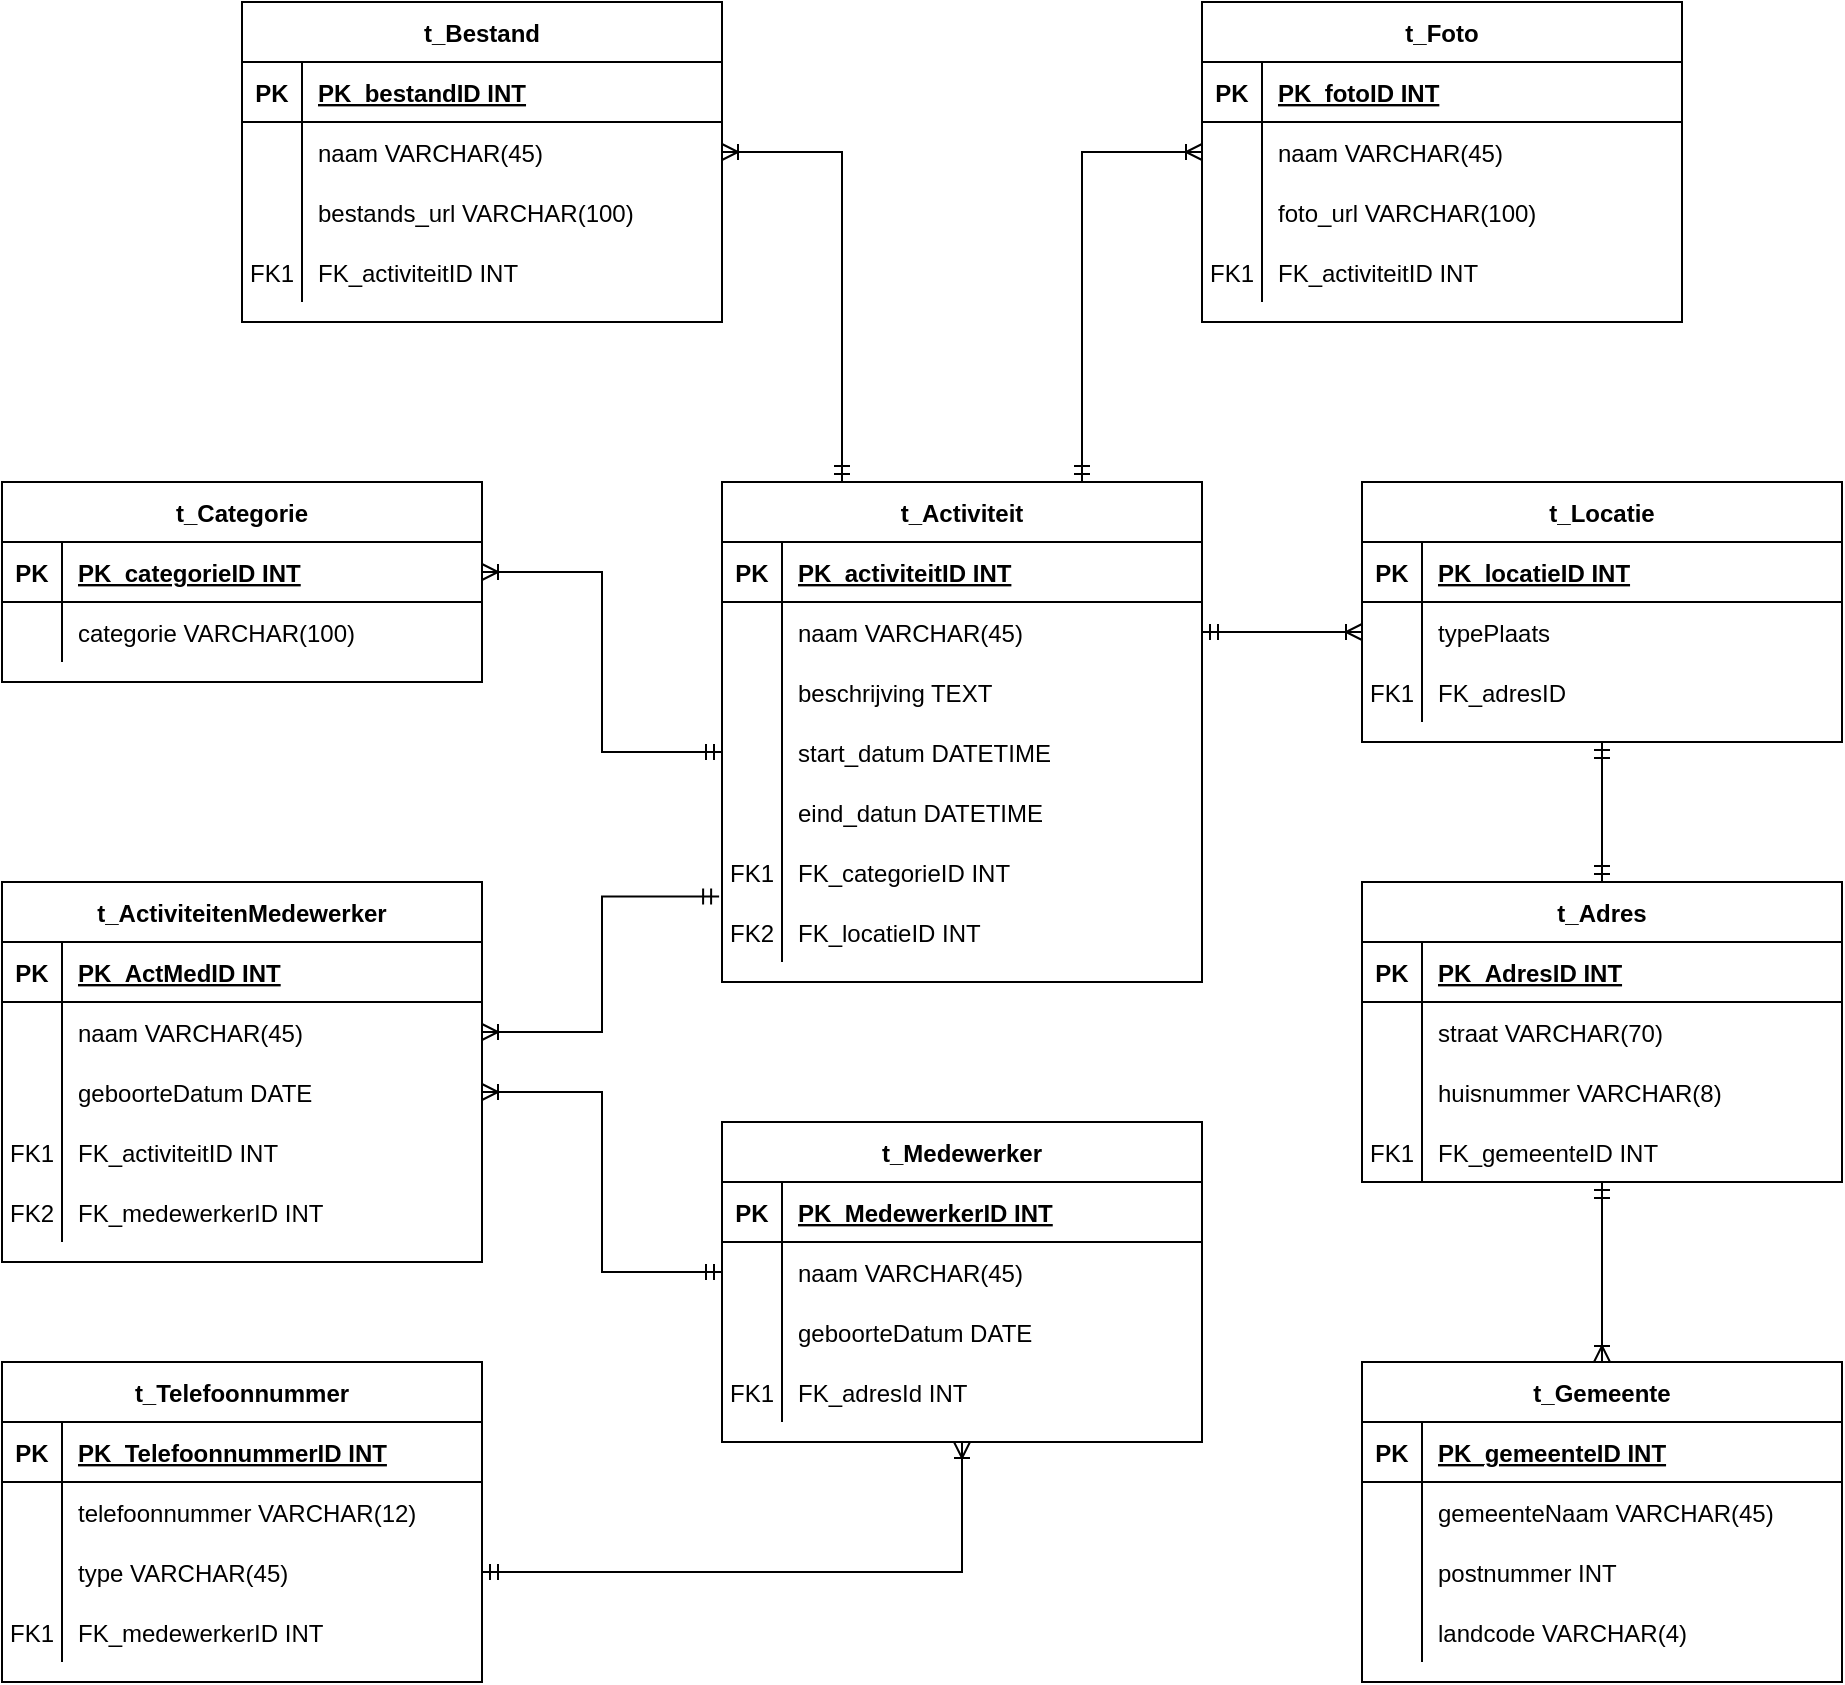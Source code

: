 <mxfile version="13.6.2" type="device"><diagram id="R2lEEEUBdFMjLlhIrx00" name="Page-1"><mxGraphModel dx="1278" dy="941" grid="1" gridSize="10" guides="1" tooltips="1" connect="1" arrows="1" fold="1" page="1" pageScale="1" pageWidth="850" pageHeight="1100" math="0" shadow="0" extFonts="Permanent Marker^https://fonts.googleapis.com/css?family=Permanent+Marker"><root><mxCell id="0"/><mxCell id="1" parent="0"/><mxCell id="B5jigNuab53uc7t7nREE-24" style="edgeStyle=orthogonalEdgeStyle;rounded=0;orthogonalLoop=1;jettySize=auto;html=1;exitX=1;exitY=0.5;exitDx=0;exitDy=0;entryX=0;entryY=0.5;entryDx=0;entryDy=0;startArrow=ERoneToMany;startFill=0;endArrow=ERmandOne;endFill=0;" edge="1" parent="1" source="Ih8TEvlDjw1XyxIYHdS1-42" target="AfpNpKYcVG5lYsBpX1lR-72"><mxGeometry relative="1" as="geometry"/></mxCell><mxCell id="B5jigNuab53uc7t7nREE-25" style="edgeStyle=orthogonalEdgeStyle;rounded=0;orthogonalLoop=1;jettySize=auto;html=1;exitX=1;exitY=0.5;exitDx=0;exitDy=0;entryX=-0.006;entryY=-0.092;entryDx=0;entryDy=0;entryPerimeter=0;startArrow=ERoneToMany;startFill=0;endArrow=ERmandOne;endFill=0;" edge="1" parent="1" source="AfpNpKYcVG5lYsBpX1lR-83" target="B5jigNuab53uc7t7nREE-19"><mxGeometry relative="1" as="geometry"/></mxCell><mxCell id="B5jigNuab53uc7t7nREE-26" style="edgeStyle=orthogonalEdgeStyle;rounded=0;orthogonalLoop=1;jettySize=auto;html=1;exitX=0;exitY=0.5;exitDx=0;exitDy=0;startArrow=ERmandOne;startFill=0;endArrow=ERoneToMany;endFill=0;entryX=1;entryY=0.5;entryDx=0;entryDy=0;" edge="1" parent="1" source="Ih8TEvlDjw1XyxIYHdS1-25" target="AfpNpKYcVG5lYsBpX1lR-86"><mxGeometry relative="1" as="geometry"><mxPoint x="280" y="597" as="targetPoint"/></mxGeometry></mxCell><mxCell id="B5jigNuab53uc7t7nREE-27" style="edgeStyle=orthogonalEdgeStyle;rounded=0;orthogonalLoop=1;jettySize=auto;html=1;startArrow=ERoneToMany;startFill=0;endArrow=ERmandOne;endFill=0;exitX=0.5;exitY=1;exitDx=0;exitDy=0;" edge="1" parent="1" source="Ih8TEvlDjw1XyxIYHdS1-21" target="Ih8TEvlDjw1XyxIYHdS1-38"><mxGeometry relative="1" as="geometry"><mxPoint x="400" y="726" as="sourcePoint"/></mxGeometry></mxCell><mxCell id="B5jigNuab53uc7t7nREE-32" style="edgeStyle=orthogonalEdgeStyle;rounded=0;orthogonalLoop=1;jettySize=auto;html=1;exitX=1;exitY=0.5;exitDx=0;exitDy=0;entryX=0.25;entryY=0;entryDx=0;entryDy=0;startArrow=ERoneToMany;startFill=0;endArrow=ERmandOne;endFill=0;" edge="1" parent="1" source="AfpNpKYcVG5lYsBpX1lR-58" target="C-vyLk0tnHw3VtMMgP7b-23"><mxGeometry relative="1" as="geometry"><mxPoint x="400" y="130" as="sourcePoint"/><mxPoint x="520" y="220" as="targetPoint"/></mxGeometry></mxCell><mxCell id="B5jigNuab53uc7t7nREE-33" style="edgeStyle=orthogonalEdgeStyle;rounded=0;orthogonalLoop=1;jettySize=auto;html=1;exitX=0;exitY=0.5;exitDx=0;exitDy=0;entryX=0.75;entryY=0;entryDx=0;entryDy=0;startArrow=ERoneToMany;startFill=0;endArrow=ERmandOne;endFill=0;" edge="1" parent="1" source="B5jigNuab53uc7t7nREE-5" target="C-vyLk0tnHw3VtMMgP7b-23"><mxGeometry relative="1" as="geometry"><mxPoint x="510" y="100" as="sourcePoint"/><mxPoint x="570" y="265" as="targetPoint"/></mxGeometry></mxCell><mxCell id="C-vyLk0tnHw3VtMMgP7b-23" value="t_Activiteit" style="shape=table;startSize=30;container=1;collapsible=1;childLayout=tableLayout;fixedRows=1;rowLines=0;fontStyle=1;align=center;resizeLast=1;" parent="1" vertex="1"><mxGeometry x="400" y="280" width="240" height="250" as="geometry"/></mxCell><mxCell id="C-vyLk0tnHw3VtMMgP7b-24" value="" style="shape=partialRectangle;collapsible=0;dropTarget=0;pointerEvents=0;fillColor=none;points=[[0,0.5],[1,0.5]];portConstraint=eastwest;top=0;left=0;right=0;bottom=1;" parent="C-vyLk0tnHw3VtMMgP7b-23" vertex="1"><mxGeometry y="30" width="240" height="30" as="geometry"/></mxCell><mxCell id="C-vyLk0tnHw3VtMMgP7b-25" value="PK" style="shape=partialRectangle;overflow=hidden;connectable=0;fillColor=none;top=0;left=0;bottom=0;right=0;fontStyle=1;" parent="C-vyLk0tnHw3VtMMgP7b-24" vertex="1"><mxGeometry width="30" height="30" as="geometry"/></mxCell><mxCell id="C-vyLk0tnHw3VtMMgP7b-26" value="PK_activiteitID INT" style="shape=partialRectangle;overflow=hidden;connectable=0;fillColor=none;top=0;left=0;bottom=0;right=0;align=left;spacingLeft=6;fontStyle=5;" parent="C-vyLk0tnHw3VtMMgP7b-24" vertex="1"><mxGeometry x="30" width="210" height="30" as="geometry"/></mxCell><mxCell id="C-vyLk0tnHw3VtMMgP7b-27" value="" style="shape=partialRectangle;collapsible=0;dropTarget=0;pointerEvents=0;fillColor=none;points=[[0,0.5],[1,0.5]];portConstraint=eastwest;top=0;left=0;right=0;bottom=0;" parent="C-vyLk0tnHw3VtMMgP7b-23" vertex="1"><mxGeometry y="60" width="240" height="30" as="geometry"/></mxCell><mxCell id="C-vyLk0tnHw3VtMMgP7b-28" value="" style="shape=partialRectangle;overflow=hidden;connectable=0;fillColor=none;top=0;left=0;bottom=0;right=0;" parent="C-vyLk0tnHw3VtMMgP7b-27" vertex="1"><mxGeometry width="30" height="30" as="geometry"/></mxCell><mxCell id="C-vyLk0tnHw3VtMMgP7b-29" value="naam VARCHAR(45)" style="shape=partialRectangle;overflow=hidden;connectable=0;fillColor=none;top=0;left=0;bottom=0;right=0;align=left;spacingLeft=6;" parent="C-vyLk0tnHw3VtMMgP7b-27" vertex="1"><mxGeometry x="30" width="210" height="30" as="geometry"/></mxCell><mxCell id="Ih8TEvlDjw1XyxIYHdS1-101" value="" style="shape=partialRectangle;collapsible=0;dropTarget=0;pointerEvents=0;fillColor=none;top=0;left=0;bottom=0;right=0;points=[[0,0.5],[1,0.5]];portConstraint=eastwest;" parent="C-vyLk0tnHw3VtMMgP7b-23" vertex="1"><mxGeometry y="90" width="240" height="30" as="geometry"/></mxCell><mxCell id="Ih8TEvlDjw1XyxIYHdS1-102" value="" style="shape=partialRectangle;connectable=0;fillColor=none;top=0;left=0;bottom=0;right=0;editable=1;overflow=hidden;" parent="Ih8TEvlDjw1XyxIYHdS1-101" vertex="1"><mxGeometry width="30" height="30" as="geometry"/></mxCell><mxCell id="Ih8TEvlDjw1XyxIYHdS1-103" value="beschrijving TEXT" style="shape=partialRectangle;connectable=0;fillColor=none;top=0;left=0;bottom=0;right=0;align=left;spacingLeft=6;overflow=hidden;" parent="Ih8TEvlDjw1XyxIYHdS1-101" vertex="1"><mxGeometry x="30" width="210" height="30" as="geometry"/></mxCell><mxCell id="AfpNpKYcVG5lYsBpX1lR-72" value="" style="shape=partialRectangle;collapsible=0;dropTarget=0;pointerEvents=0;fillColor=none;top=0;left=0;bottom=0;right=0;points=[[0,0.5],[1,0.5]];portConstraint=eastwest;" parent="C-vyLk0tnHw3VtMMgP7b-23" vertex="1"><mxGeometry y="120" width="240" height="30" as="geometry"/></mxCell><mxCell id="AfpNpKYcVG5lYsBpX1lR-73" value="" style="shape=partialRectangle;connectable=0;fillColor=none;top=0;left=0;bottom=0;right=0;editable=1;overflow=hidden;" parent="AfpNpKYcVG5lYsBpX1lR-72" vertex="1"><mxGeometry width="30" height="30" as="geometry"/></mxCell><mxCell id="AfpNpKYcVG5lYsBpX1lR-74" value="start_datum DATETIME" style="shape=partialRectangle;connectable=0;fillColor=none;top=0;left=0;bottom=0;right=0;align=left;spacingLeft=6;overflow=hidden;" parent="AfpNpKYcVG5lYsBpX1lR-72" vertex="1"><mxGeometry x="30" width="210" height="30" as="geometry"/></mxCell><mxCell id="AfpNpKYcVG5lYsBpX1lR-76" value="" style="shape=partialRectangle;collapsible=0;dropTarget=0;pointerEvents=0;fillColor=none;top=0;left=0;bottom=0;right=0;points=[[0,0.5],[1,0.5]];portConstraint=eastwest;" parent="C-vyLk0tnHw3VtMMgP7b-23" vertex="1"><mxGeometry y="150" width="240" height="30" as="geometry"/></mxCell><mxCell id="AfpNpKYcVG5lYsBpX1lR-77" value="" style="shape=partialRectangle;connectable=0;fillColor=none;top=0;left=0;bottom=0;right=0;editable=1;overflow=hidden;" parent="AfpNpKYcVG5lYsBpX1lR-76" vertex="1"><mxGeometry width="30" height="30" as="geometry"/></mxCell><mxCell id="AfpNpKYcVG5lYsBpX1lR-78" value="eind_datun DATETIME" style="shape=partialRectangle;connectable=0;fillColor=none;top=0;left=0;bottom=0;right=0;align=left;spacingLeft=6;overflow=hidden;" parent="AfpNpKYcVG5lYsBpX1lR-76" vertex="1"><mxGeometry x="30" width="210" height="30" as="geometry"/></mxCell><mxCell id="Ih8TEvlDjw1XyxIYHdS1-105" value="" style="shape=partialRectangle;collapsible=0;dropTarget=0;pointerEvents=0;fillColor=none;top=0;left=0;bottom=0;right=0;points=[[0,0.5],[1,0.5]];portConstraint=eastwest;" parent="C-vyLk0tnHw3VtMMgP7b-23" vertex="1"><mxGeometry y="180" width="240" height="30" as="geometry"/></mxCell><mxCell id="Ih8TEvlDjw1XyxIYHdS1-106" value="FK1" style="shape=partialRectangle;connectable=0;fillColor=none;top=0;left=0;bottom=0;right=0;editable=1;overflow=hidden;" parent="Ih8TEvlDjw1XyxIYHdS1-105" vertex="1"><mxGeometry width="30" height="30" as="geometry"/></mxCell><mxCell id="Ih8TEvlDjw1XyxIYHdS1-107" value="FK_categorieID INT" style="shape=partialRectangle;connectable=0;fillColor=none;top=0;left=0;bottom=0;right=0;align=left;spacingLeft=6;overflow=hidden;" parent="Ih8TEvlDjw1XyxIYHdS1-105" vertex="1"><mxGeometry x="30" width="210" height="30" as="geometry"/></mxCell><mxCell id="B5jigNuab53uc7t7nREE-19" value="" style="shape=partialRectangle;collapsible=0;dropTarget=0;pointerEvents=0;fillColor=none;top=0;left=0;bottom=0;right=0;points=[[0,0.5],[1,0.5]];portConstraint=eastwest;" vertex="1" parent="C-vyLk0tnHw3VtMMgP7b-23"><mxGeometry y="210" width="240" height="30" as="geometry"/></mxCell><mxCell id="B5jigNuab53uc7t7nREE-20" value="FK2" style="shape=partialRectangle;connectable=0;fillColor=none;top=0;left=0;bottom=0;right=0;fontStyle=0;overflow=hidden;" vertex="1" parent="B5jigNuab53uc7t7nREE-19"><mxGeometry width="30" height="30" as="geometry"/></mxCell><mxCell id="B5jigNuab53uc7t7nREE-21" value="FK_locatieID INT" style="shape=partialRectangle;connectable=0;fillColor=none;top=0;left=0;bottom=0;right=0;align=left;spacingLeft=6;fontStyle=0;overflow=hidden;" vertex="1" parent="B5jigNuab53uc7t7nREE-19"><mxGeometry x="30" width="210" height="30" as="geometry"/></mxCell><mxCell id="Ih8TEvlDjw1XyxIYHdS1-41" value="t_Categorie" style="shape=table;startSize=30;container=1;collapsible=1;childLayout=tableLayout;fixedRows=1;rowLines=0;fontStyle=1;align=center;resizeLast=1;" parent="1" vertex="1"><mxGeometry x="40" y="280" width="240" height="100" as="geometry"/></mxCell><mxCell id="Ih8TEvlDjw1XyxIYHdS1-42" value="" style="shape=partialRectangle;collapsible=0;dropTarget=0;pointerEvents=0;fillColor=none;points=[[0,0.5],[1,0.5]];portConstraint=eastwest;top=0;left=0;right=0;bottom=1;" parent="Ih8TEvlDjw1XyxIYHdS1-41" vertex="1"><mxGeometry y="30" width="240" height="30" as="geometry"/></mxCell><mxCell id="Ih8TEvlDjw1XyxIYHdS1-43" value="PK" style="shape=partialRectangle;overflow=hidden;connectable=0;fillColor=none;top=0;left=0;bottom=0;right=0;fontStyle=1;" parent="Ih8TEvlDjw1XyxIYHdS1-42" vertex="1"><mxGeometry width="30" height="30" as="geometry"/></mxCell><mxCell id="Ih8TEvlDjw1XyxIYHdS1-44" value="PK_categorieID INT" style="shape=partialRectangle;overflow=hidden;connectable=0;fillColor=none;top=0;left=0;bottom=0;right=0;align=left;spacingLeft=6;fontStyle=5;" parent="Ih8TEvlDjw1XyxIYHdS1-42" vertex="1"><mxGeometry x="30" width="210" height="30" as="geometry"/></mxCell><mxCell id="Ih8TEvlDjw1XyxIYHdS1-45" value="" style="shape=partialRectangle;collapsible=0;dropTarget=0;pointerEvents=0;fillColor=none;points=[[0,0.5],[1,0.5]];portConstraint=eastwest;top=0;left=0;right=0;bottom=0;" parent="Ih8TEvlDjw1XyxIYHdS1-41" vertex="1"><mxGeometry y="60" width="240" height="30" as="geometry"/></mxCell><mxCell id="Ih8TEvlDjw1XyxIYHdS1-46" value="" style="shape=partialRectangle;overflow=hidden;connectable=0;fillColor=none;top=0;left=0;bottom=0;right=0;" parent="Ih8TEvlDjw1XyxIYHdS1-45" vertex="1"><mxGeometry width="30" height="30" as="geometry"/></mxCell><mxCell id="Ih8TEvlDjw1XyxIYHdS1-47" value="categorie VARCHAR(100)" style="shape=partialRectangle;overflow=hidden;connectable=0;fillColor=none;top=0;left=0;bottom=0;right=0;align=left;spacingLeft=6;" parent="Ih8TEvlDjw1XyxIYHdS1-45" vertex="1"><mxGeometry x="30" width="210" height="30" as="geometry"/></mxCell><mxCell id="AfpNpKYcVG5lYsBpX1lR-54" value="t_Bestand" style="shape=table;startSize=30;container=1;collapsible=1;childLayout=tableLayout;fixedRows=1;rowLines=0;fontStyle=1;align=center;resizeLast=1;" parent="1" vertex="1"><mxGeometry x="160" y="40" width="240" height="160" as="geometry"/></mxCell><mxCell id="AfpNpKYcVG5lYsBpX1lR-55" value="" style="shape=partialRectangle;collapsible=0;dropTarget=0;pointerEvents=0;fillColor=none;points=[[0,0.5],[1,0.5]];portConstraint=eastwest;top=0;left=0;right=0;bottom=1;" parent="AfpNpKYcVG5lYsBpX1lR-54" vertex="1"><mxGeometry y="30" width="240" height="30" as="geometry"/></mxCell><mxCell id="AfpNpKYcVG5lYsBpX1lR-56" value="PK" style="shape=partialRectangle;overflow=hidden;connectable=0;fillColor=none;top=0;left=0;bottom=0;right=0;fontStyle=1;" parent="AfpNpKYcVG5lYsBpX1lR-55" vertex="1"><mxGeometry width="30" height="30" as="geometry"/></mxCell><mxCell id="AfpNpKYcVG5lYsBpX1lR-57" value="PK_bestandID INT" style="shape=partialRectangle;overflow=hidden;connectable=0;fillColor=none;top=0;left=0;bottom=0;right=0;align=left;spacingLeft=6;fontStyle=5;" parent="AfpNpKYcVG5lYsBpX1lR-55" vertex="1"><mxGeometry x="30" width="210" height="30" as="geometry"/></mxCell><mxCell id="AfpNpKYcVG5lYsBpX1lR-58" value="" style="shape=partialRectangle;collapsible=0;dropTarget=0;pointerEvents=0;fillColor=none;points=[[0,0.5],[1,0.5]];portConstraint=eastwest;top=0;left=0;right=0;bottom=0;" parent="AfpNpKYcVG5lYsBpX1lR-54" vertex="1"><mxGeometry y="60" width="240" height="30" as="geometry"/></mxCell><mxCell id="AfpNpKYcVG5lYsBpX1lR-59" value="" style="shape=partialRectangle;overflow=hidden;connectable=0;fillColor=none;top=0;left=0;bottom=0;right=0;" parent="AfpNpKYcVG5lYsBpX1lR-58" vertex="1"><mxGeometry width="30" height="30" as="geometry"/></mxCell><mxCell id="AfpNpKYcVG5lYsBpX1lR-60" value="naam VARCHAR(45)" style="shape=partialRectangle;overflow=hidden;connectable=0;fillColor=none;top=0;left=0;bottom=0;right=0;align=left;spacingLeft=6;" parent="AfpNpKYcVG5lYsBpX1lR-58" vertex="1"><mxGeometry x="30" width="210" height="30" as="geometry"/></mxCell><mxCell id="AfpNpKYcVG5lYsBpX1lR-61" value="" style="shape=partialRectangle;collapsible=0;dropTarget=0;pointerEvents=0;fillColor=none;top=0;left=0;bottom=0;right=0;points=[[0,0.5],[1,0.5]];portConstraint=eastwest;" parent="AfpNpKYcVG5lYsBpX1lR-54" vertex="1"><mxGeometry y="90" width="240" height="30" as="geometry"/></mxCell><mxCell id="AfpNpKYcVG5lYsBpX1lR-62" value="" style="shape=partialRectangle;connectable=0;fillColor=none;top=0;left=0;bottom=0;right=0;editable=1;overflow=hidden;" parent="AfpNpKYcVG5lYsBpX1lR-61" vertex="1"><mxGeometry width="30" height="30" as="geometry"/></mxCell><mxCell id="AfpNpKYcVG5lYsBpX1lR-63" value="bestands_url VARCHAR(100)" style="shape=partialRectangle;connectable=0;fillColor=none;top=0;left=0;bottom=0;right=0;align=left;spacingLeft=6;overflow=hidden;" parent="AfpNpKYcVG5lYsBpX1lR-61" vertex="1"><mxGeometry x="30" width="210" height="30" as="geometry"/></mxCell><mxCell id="AfpNpKYcVG5lYsBpX1lR-64" value="" style="shape=partialRectangle;collapsible=0;dropTarget=0;pointerEvents=0;fillColor=none;top=0;left=0;bottom=0;right=0;points=[[0,0.5],[1,0.5]];portConstraint=eastwest;" parent="AfpNpKYcVG5lYsBpX1lR-54" vertex="1"><mxGeometry y="120" width="240" height="30" as="geometry"/></mxCell><mxCell id="AfpNpKYcVG5lYsBpX1lR-65" value="FK1" style="shape=partialRectangle;connectable=0;fillColor=none;top=0;left=0;bottom=0;right=0;editable=1;overflow=hidden;" parent="AfpNpKYcVG5lYsBpX1lR-64" vertex="1"><mxGeometry width="30" height="30" as="geometry"/></mxCell><mxCell id="AfpNpKYcVG5lYsBpX1lR-66" value="FK_activiteitID INT" style="shape=partialRectangle;connectable=0;fillColor=none;top=0;left=0;bottom=0;right=0;align=left;spacingLeft=6;overflow=hidden;" parent="AfpNpKYcVG5lYsBpX1lR-64" vertex="1"><mxGeometry x="30" width="210" height="30" as="geometry"/></mxCell><mxCell id="B5jigNuab53uc7t7nREE-1" value="t_Foto" style="shape=table;startSize=30;container=1;collapsible=1;childLayout=tableLayout;fixedRows=1;rowLines=0;fontStyle=1;align=center;resizeLast=1;" vertex="1" parent="1"><mxGeometry x="640" y="40" width="240" height="160" as="geometry"/></mxCell><mxCell id="B5jigNuab53uc7t7nREE-2" value="" style="shape=partialRectangle;collapsible=0;dropTarget=0;pointerEvents=0;fillColor=none;points=[[0,0.5],[1,0.5]];portConstraint=eastwest;top=0;left=0;right=0;bottom=1;" vertex="1" parent="B5jigNuab53uc7t7nREE-1"><mxGeometry y="30" width="240" height="30" as="geometry"/></mxCell><mxCell id="B5jigNuab53uc7t7nREE-3" value="PK" style="shape=partialRectangle;overflow=hidden;connectable=0;fillColor=none;top=0;left=0;bottom=0;right=0;fontStyle=1;" vertex="1" parent="B5jigNuab53uc7t7nREE-2"><mxGeometry width="30" height="30" as="geometry"/></mxCell><mxCell id="B5jigNuab53uc7t7nREE-4" value="PK_fotoID INT" style="shape=partialRectangle;overflow=hidden;connectable=0;fillColor=none;top=0;left=0;bottom=0;right=0;align=left;spacingLeft=6;fontStyle=5;" vertex="1" parent="B5jigNuab53uc7t7nREE-2"><mxGeometry x="30" width="210" height="30" as="geometry"/></mxCell><mxCell id="B5jigNuab53uc7t7nREE-5" value="" style="shape=partialRectangle;collapsible=0;dropTarget=0;pointerEvents=0;fillColor=none;points=[[0,0.5],[1,0.5]];portConstraint=eastwest;top=0;left=0;right=0;bottom=0;" vertex="1" parent="B5jigNuab53uc7t7nREE-1"><mxGeometry y="60" width="240" height="30" as="geometry"/></mxCell><mxCell id="B5jigNuab53uc7t7nREE-6" value="" style="shape=partialRectangle;overflow=hidden;connectable=0;fillColor=none;top=0;left=0;bottom=0;right=0;" vertex="1" parent="B5jigNuab53uc7t7nREE-5"><mxGeometry width="30" height="30" as="geometry"/></mxCell><mxCell id="B5jigNuab53uc7t7nREE-7" value="naam VARCHAR(45)" style="shape=partialRectangle;overflow=hidden;connectable=0;fillColor=none;top=0;left=0;bottom=0;right=0;align=left;spacingLeft=6;" vertex="1" parent="B5jigNuab53uc7t7nREE-5"><mxGeometry x="30" width="210" height="30" as="geometry"/></mxCell><mxCell id="B5jigNuab53uc7t7nREE-11" value="" style="shape=partialRectangle;collapsible=0;dropTarget=0;pointerEvents=0;fillColor=none;top=0;left=0;bottom=0;right=0;points=[[0,0.5],[1,0.5]];portConstraint=eastwest;" vertex="1" parent="B5jigNuab53uc7t7nREE-1"><mxGeometry y="90" width="240" height="30" as="geometry"/></mxCell><mxCell id="B5jigNuab53uc7t7nREE-12" value="" style="shape=partialRectangle;connectable=0;fillColor=none;top=0;left=0;bottom=0;right=0;editable=1;overflow=hidden;" vertex="1" parent="B5jigNuab53uc7t7nREE-11"><mxGeometry width="30" height="30" as="geometry"/></mxCell><mxCell id="B5jigNuab53uc7t7nREE-13" value="foto_url VARCHAR(100)" style="shape=partialRectangle;connectable=0;fillColor=none;top=0;left=0;bottom=0;right=0;align=left;spacingLeft=6;overflow=hidden;" vertex="1" parent="B5jigNuab53uc7t7nREE-11"><mxGeometry x="30" width="210" height="30" as="geometry"/></mxCell><mxCell id="B5jigNuab53uc7t7nREE-14" value="" style="shape=partialRectangle;collapsible=0;dropTarget=0;pointerEvents=0;fillColor=none;top=0;left=0;bottom=0;right=0;points=[[0,0.5],[1,0.5]];portConstraint=eastwest;" vertex="1" parent="B5jigNuab53uc7t7nREE-1"><mxGeometry y="120" width="240" height="30" as="geometry"/></mxCell><mxCell id="B5jigNuab53uc7t7nREE-15" value="FK1" style="shape=partialRectangle;connectable=0;fillColor=none;top=0;left=0;bottom=0;right=0;editable=1;overflow=hidden;" vertex="1" parent="B5jigNuab53uc7t7nREE-14"><mxGeometry width="30" height="30" as="geometry"/></mxCell><mxCell id="B5jigNuab53uc7t7nREE-16" value="FK_activiteitID INT" style="shape=partialRectangle;connectable=0;fillColor=none;top=0;left=0;bottom=0;right=0;align=left;spacingLeft=6;overflow=hidden;" vertex="1" parent="B5jigNuab53uc7t7nREE-14"><mxGeometry x="30" width="210" height="30" as="geometry"/></mxCell><mxCell id="AfpNpKYcVG5lYsBpX1lR-79" value="t_ActiviteitenMedewerker" style="shape=table;startSize=30;container=1;collapsible=1;childLayout=tableLayout;fixedRows=1;rowLines=0;fontStyle=1;align=center;resizeLast=1;" parent="1" vertex="1"><mxGeometry x="40" y="480" width="240" height="190" as="geometry"/></mxCell><mxCell id="AfpNpKYcVG5lYsBpX1lR-80" value="" style="shape=partialRectangle;collapsible=0;dropTarget=0;pointerEvents=0;fillColor=none;points=[[0,0.5],[1,0.5]];portConstraint=eastwest;top=0;left=0;right=0;bottom=1;" parent="AfpNpKYcVG5lYsBpX1lR-79" vertex="1"><mxGeometry y="30" width="240" height="30" as="geometry"/></mxCell><mxCell id="AfpNpKYcVG5lYsBpX1lR-81" value="PK" style="shape=partialRectangle;overflow=hidden;connectable=0;fillColor=none;top=0;left=0;bottom=0;right=0;fontStyle=1;" parent="AfpNpKYcVG5lYsBpX1lR-80" vertex="1"><mxGeometry width="30" height="30" as="geometry"/></mxCell><mxCell id="AfpNpKYcVG5lYsBpX1lR-82" value="PK_ActMedID INT" style="shape=partialRectangle;overflow=hidden;connectable=0;fillColor=none;top=0;left=0;bottom=0;right=0;align=left;spacingLeft=6;fontStyle=5;" parent="AfpNpKYcVG5lYsBpX1lR-80" vertex="1"><mxGeometry x="30" width="210" height="30" as="geometry"/></mxCell><mxCell id="AfpNpKYcVG5lYsBpX1lR-83" value="" style="shape=partialRectangle;collapsible=0;dropTarget=0;pointerEvents=0;fillColor=none;points=[[0,0.5],[1,0.5]];portConstraint=eastwest;top=0;left=0;right=0;bottom=0;" parent="AfpNpKYcVG5lYsBpX1lR-79" vertex="1"><mxGeometry y="60" width="240" height="30" as="geometry"/></mxCell><mxCell id="AfpNpKYcVG5lYsBpX1lR-84" value="" style="shape=partialRectangle;overflow=hidden;connectable=0;fillColor=none;top=0;left=0;bottom=0;right=0;" parent="AfpNpKYcVG5lYsBpX1lR-83" vertex="1"><mxGeometry width="30" height="30" as="geometry"/></mxCell><mxCell id="AfpNpKYcVG5lYsBpX1lR-85" value="naam VARCHAR(45)" style="shape=partialRectangle;overflow=hidden;connectable=0;fillColor=none;top=0;left=0;bottom=0;right=0;align=left;spacingLeft=6;" parent="AfpNpKYcVG5lYsBpX1lR-83" vertex="1"><mxGeometry x="30" width="210" height="30" as="geometry"/></mxCell><mxCell id="AfpNpKYcVG5lYsBpX1lR-86" value="" style="shape=partialRectangle;collapsible=0;dropTarget=0;pointerEvents=0;fillColor=none;top=0;left=0;bottom=0;right=0;points=[[0,0.5],[1,0.5]];portConstraint=eastwest;" parent="AfpNpKYcVG5lYsBpX1lR-79" vertex="1"><mxGeometry y="90" width="240" height="30" as="geometry"/></mxCell><mxCell id="AfpNpKYcVG5lYsBpX1lR-87" value="" style="shape=partialRectangle;connectable=0;fillColor=none;top=0;left=0;bottom=0;right=0;editable=1;overflow=hidden;" parent="AfpNpKYcVG5lYsBpX1lR-86" vertex="1"><mxGeometry width="30" height="30" as="geometry"/></mxCell><mxCell id="AfpNpKYcVG5lYsBpX1lR-88" value="geboorteDatum DATE" style="shape=partialRectangle;connectable=0;fillColor=none;top=0;left=0;bottom=0;right=0;align=left;spacingLeft=6;overflow=hidden;" parent="AfpNpKYcVG5lYsBpX1lR-86" vertex="1"><mxGeometry x="30" width="210" height="30" as="geometry"/></mxCell><mxCell id="B5jigNuab53uc7t7nREE-29" value="" style="shape=partialRectangle;collapsible=0;dropTarget=0;pointerEvents=0;fillColor=none;top=0;left=0;bottom=0;right=0;points=[[0,0.5],[1,0.5]];portConstraint=eastwest;" vertex="1" parent="AfpNpKYcVG5lYsBpX1lR-79"><mxGeometry y="120" width="240" height="30" as="geometry"/></mxCell><mxCell id="B5jigNuab53uc7t7nREE-30" value="FK1" style="shape=partialRectangle;connectable=0;fillColor=none;top=0;left=0;bottom=0;right=0;fontStyle=0;overflow=hidden;" vertex="1" parent="B5jigNuab53uc7t7nREE-29"><mxGeometry width="30" height="30" as="geometry"/></mxCell><mxCell id="B5jigNuab53uc7t7nREE-31" value="FK_activiteitID INT" style="shape=partialRectangle;connectable=0;fillColor=none;top=0;left=0;bottom=0;right=0;align=left;spacingLeft=6;fontStyle=0;overflow=hidden;" vertex="1" parent="B5jigNuab53uc7t7nREE-29"><mxGeometry x="30" width="210" height="30" as="geometry"/></mxCell><mxCell id="AfpNpKYcVG5lYsBpX1lR-92" value="" style="shape=partialRectangle;collapsible=0;dropTarget=0;pointerEvents=0;fillColor=none;top=0;left=0;bottom=0;right=0;points=[[0,0.5],[1,0.5]];portConstraint=eastwest;" parent="AfpNpKYcVG5lYsBpX1lR-79" vertex="1"><mxGeometry y="150" width="240" height="30" as="geometry"/></mxCell><mxCell id="AfpNpKYcVG5lYsBpX1lR-93" value="FK2" style="shape=partialRectangle;connectable=0;fillColor=none;top=0;left=0;bottom=0;right=0;editable=1;overflow=hidden;" parent="AfpNpKYcVG5lYsBpX1lR-92" vertex="1"><mxGeometry width="30" height="30" as="geometry"/></mxCell><mxCell id="AfpNpKYcVG5lYsBpX1lR-94" value="FK_medewerkerID INT" style="shape=partialRectangle;connectable=0;fillColor=none;top=0;left=0;bottom=0;right=0;align=left;spacingLeft=6;overflow=hidden;" parent="AfpNpKYcVG5lYsBpX1lR-92" vertex="1"><mxGeometry x="30" width="210" height="30" as="geometry"/></mxCell><mxCell id="Ih8TEvlDjw1XyxIYHdS1-21" value="t_Medewerker" style="shape=table;startSize=30;container=1;collapsible=1;childLayout=tableLayout;fixedRows=1;rowLines=0;fontStyle=1;align=center;resizeLast=1;" parent="1" vertex="1"><mxGeometry x="400" y="600" width="240" height="160" as="geometry"/></mxCell><mxCell id="Ih8TEvlDjw1XyxIYHdS1-22" value="" style="shape=partialRectangle;collapsible=0;dropTarget=0;pointerEvents=0;fillColor=none;points=[[0,0.5],[1,0.5]];portConstraint=eastwest;top=0;left=0;right=0;bottom=1;" parent="Ih8TEvlDjw1XyxIYHdS1-21" vertex="1"><mxGeometry y="30" width="240" height="30" as="geometry"/></mxCell><mxCell id="Ih8TEvlDjw1XyxIYHdS1-23" value="PK" style="shape=partialRectangle;overflow=hidden;connectable=0;fillColor=none;top=0;left=0;bottom=0;right=0;fontStyle=1;" parent="Ih8TEvlDjw1XyxIYHdS1-22" vertex="1"><mxGeometry width="30" height="30" as="geometry"/></mxCell><mxCell id="Ih8TEvlDjw1XyxIYHdS1-24" value="PK_MedewerkerID INT" style="shape=partialRectangle;overflow=hidden;connectable=0;fillColor=none;top=0;left=0;bottom=0;right=0;align=left;spacingLeft=6;fontStyle=5;" parent="Ih8TEvlDjw1XyxIYHdS1-22" vertex="1"><mxGeometry x="30" width="210" height="30" as="geometry"/></mxCell><mxCell id="Ih8TEvlDjw1XyxIYHdS1-25" value="" style="shape=partialRectangle;collapsible=0;dropTarget=0;pointerEvents=0;fillColor=none;points=[[0,0.5],[1,0.5]];portConstraint=eastwest;top=0;left=0;right=0;bottom=0;" parent="Ih8TEvlDjw1XyxIYHdS1-21" vertex="1"><mxGeometry y="60" width="240" height="30" as="geometry"/></mxCell><mxCell id="Ih8TEvlDjw1XyxIYHdS1-26" value="" style="shape=partialRectangle;overflow=hidden;connectable=0;fillColor=none;top=0;left=0;bottom=0;right=0;" parent="Ih8TEvlDjw1XyxIYHdS1-25" vertex="1"><mxGeometry width="30" height="30" as="geometry"/></mxCell><mxCell id="Ih8TEvlDjw1XyxIYHdS1-27" value="naam VARCHAR(45)" style="shape=partialRectangle;overflow=hidden;connectable=0;fillColor=none;top=0;left=0;bottom=0;right=0;align=left;spacingLeft=6;" parent="Ih8TEvlDjw1XyxIYHdS1-25" vertex="1"><mxGeometry x="30" width="210" height="30" as="geometry"/></mxCell><mxCell id="AfpNpKYcVG5lYsBpX1lR-6" value="" style="shape=partialRectangle;collapsible=0;dropTarget=0;pointerEvents=0;fillColor=none;top=0;left=0;bottom=0;right=0;points=[[0,0.5],[1,0.5]];portConstraint=eastwest;" parent="Ih8TEvlDjw1XyxIYHdS1-21" vertex="1"><mxGeometry y="90" width="240" height="30" as="geometry"/></mxCell><mxCell id="AfpNpKYcVG5lYsBpX1lR-7" value="" style="shape=partialRectangle;connectable=0;fillColor=none;top=0;left=0;bottom=0;right=0;editable=1;overflow=hidden;" parent="AfpNpKYcVG5lYsBpX1lR-6" vertex="1"><mxGeometry width="30" height="30" as="geometry"/></mxCell><mxCell id="AfpNpKYcVG5lYsBpX1lR-8" value="geboorteDatum DATE" style="shape=partialRectangle;connectable=0;fillColor=none;top=0;left=0;bottom=0;right=0;align=left;spacingLeft=6;overflow=hidden;" parent="AfpNpKYcVG5lYsBpX1lR-6" vertex="1"><mxGeometry x="30" width="210" height="30" as="geometry"/></mxCell><mxCell id="Ih8TEvlDjw1XyxIYHdS1-28" value="" style="shape=partialRectangle;collapsible=0;dropTarget=0;pointerEvents=0;fillColor=none;points=[[0,0.5],[1,0.5]];portConstraint=eastwest;top=0;left=0;right=0;bottom=0;" parent="Ih8TEvlDjw1XyxIYHdS1-21" vertex="1"><mxGeometry y="120" width="240" height="30" as="geometry"/></mxCell><mxCell id="Ih8TEvlDjw1XyxIYHdS1-29" value="FK1" style="shape=partialRectangle;overflow=hidden;connectable=0;fillColor=none;top=0;left=0;bottom=0;right=0;" parent="Ih8TEvlDjw1XyxIYHdS1-28" vertex="1"><mxGeometry width="30" height="30" as="geometry"/></mxCell><mxCell id="Ih8TEvlDjw1XyxIYHdS1-30" value="FK_adresId INT" style="shape=partialRectangle;overflow=hidden;connectable=0;fillColor=none;top=0;left=0;bottom=0;right=0;align=left;spacingLeft=6;" parent="Ih8TEvlDjw1XyxIYHdS1-28" vertex="1"><mxGeometry x="30" width="210" height="30" as="geometry"/></mxCell><mxCell id="Ih8TEvlDjw1XyxIYHdS1-11" value="t_Locatie" style="shape=table;startSize=30;container=1;collapsible=1;childLayout=tableLayout;fixedRows=1;rowLines=0;fontStyle=1;align=center;resizeLast=1;" parent="1" vertex="1"><mxGeometry x="720" y="280" width="240" height="130" as="geometry"/></mxCell><mxCell id="Ih8TEvlDjw1XyxIYHdS1-12" value="" style="shape=partialRectangle;collapsible=0;dropTarget=0;pointerEvents=0;fillColor=none;points=[[0,0.5],[1,0.5]];portConstraint=eastwest;top=0;left=0;right=0;bottom=1;" parent="Ih8TEvlDjw1XyxIYHdS1-11" vertex="1"><mxGeometry y="30" width="240" height="30" as="geometry"/></mxCell><mxCell id="Ih8TEvlDjw1XyxIYHdS1-13" value="PK" style="shape=partialRectangle;overflow=hidden;connectable=0;fillColor=none;top=0;left=0;bottom=0;right=0;fontStyle=1;" parent="Ih8TEvlDjw1XyxIYHdS1-12" vertex="1"><mxGeometry width="30" height="30" as="geometry"/></mxCell><mxCell id="Ih8TEvlDjw1XyxIYHdS1-14" value="PK_locatieID INT" style="shape=partialRectangle;overflow=hidden;connectable=0;fillColor=none;top=0;left=0;bottom=0;right=0;align=left;spacingLeft=6;fontStyle=5;" parent="Ih8TEvlDjw1XyxIYHdS1-12" vertex="1"><mxGeometry x="30" width="210" height="30" as="geometry"/></mxCell><mxCell id="Ih8TEvlDjw1XyxIYHdS1-15" value="" style="shape=partialRectangle;collapsible=0;dropTarget=0;pointerEvents=0;fillColor=none;points=[[0,0.5],[1,0.5]];portConstraint=eastwest;top=0;left=0;right=0;bottom=0;" parent="Ih8TEvlDjw1XyxIYHdS1-11" vertex="1"><mxGeometry y="60" width="240" height="30" as="geometry"/></mxCell><mxCell id="Ih8TEvlDjw1XyxIYHdS1-16" value="" style="shape=partialRectangle;overflow=hidden;connectable=0;fillColor=none;top=0;left=0;bottom=0;right=0;" parent="Ih8TEvlDjw1XyxIYHdS1-15" vertex="1"><mxGeometry width="30" height="30" as="geometry"/></mxCell><mxCell id="Ih8TEvlDjw1XyxIYHdS1-17" value="typePlaats" style="shape=partialRectangle;overflow=hidden;connectable=0;fillColor=none;top=0;left=0;bottom=0;right=0;align=left;spacingLeft=6;" parent="Ih8TEvlDjw1XyxIYHdS1-15" vertex="1"><mxGeometry x="30" width="210" height="30" as="geometry"/></mxCell><mxCell id="Ih8TEvlDjw1XyxIYHdS1-18" value="" style="shape=partialRectangle;collapsible=0;dropTarget=0;pointerEvents=0;fillColor=none;points=[[0,0.5],[1,0.5]];portConstraint=eastwest;top=0;left=0;right=0;bottom=0;" parent="Ih8TEvlDjw1XyxIYHdS1-11" vertex="1"><mxGeometry y="90" width="240" height="30" as="geometry"/></mxCell><mxCell id="Ih8TEvlDjw1XyxIYHdS1-19" value="FK1" style="shape=partialRectangle;overflow=hidden;connectable=0;fillColor=none;top=0;left=0;bottom=0;right=0;" parent="Ih8TEvlDjw1XyxIYHdS1-18" vertex="1"><mxGeometry width="30" height="30" as="geometry"/></mxCell><mxCell id="Ih8TEvlDjw1XyxIYHdS1-20" value="FK_adresID" style="shape=partialRectangle;overflow=hidden;connectable=0;fillColor=none;top=0;left=0;bottom=0;right=0;align=left;spacingLeft=6;" parent="Ih8TEvlDjw1XyxIYHdS1-18" vertex="1"><mxGeometry x="30" width="210" height="30" as="geometry"/></mxCell><mxCell id="Ih8TEvlDjw1XyxIYHdS1-108" value="t_Adres" style="shape=table;startSize=30;container=1;collapsible=1;childLayout=tableLayout;fixedRows=1;rowLines=0;fontStyle=1;align=center;resizeLast=1;" parent="1" vertex="1"><mxGeometry x="720" y="480" width="240" height="150" as="geometry"/></mxCell><mxCell id="Ih8TEvlDjw1XyxIYHdS1-109" value="" style="shape=partialRectangle;collapsible=0;dropTarget=0;pointerEvents=0;fillColor=none;points=[[0,0.5],[1,0.5]];portConstraint=eastwest;top=0;left=0;right=0;bottom=1;" parent="Ih8TEvlDjw1XyxIYHdS1-108" vertex="1"><mxGeometry y="30" width="240" height="30" as="geometry"/></mxCell><mxCell id="Ih8TEvlDjw1XyxIYHdS1-110" value="PK" style="shape=partialRectangle;overflow=hidden;connectable=0;fillColor=none;top=0;left=0;bottom=0;right=0;fontStyle=1;" parent="Ih8TEvlDjw1XyxIYHdS1-109" vertex="1"><mxGeometry width="30" height="30" as="geometry"/></mxCell><mxCell id="Ih8TEvlDjw1XyxIYHdS1-111" value="PK_AdresID INT" style="shape=partialRectangle;overflow=hidden;connectable=0;fillColor=none;top=0;left=0;bottom=0;right=0;align=left;spacingLeft=6;fontStyle=5;" parent="Ih8TEvlDjw1XyxIYHdS1-109" vertex="1"><mxGeometry x="30" width="210" height="30" as="geometry"/></mxCell><mxCell id="Ih8TEvlDjw1XyxIYHdS1-112" value="" style="shape=partialRectangle;collapsible=0;dropTarget=0;pointerEvents=0;fillColor=none;points=[[0,0.5],[1,0.5]];portConstraint=eastwest;top=0;left=0;right=0;bottom=0;" parent="Ih8TEvlDjw1XyxIYHdS1-108" vertex="1"><mxGeometry y="60" width="240" height="30" as="geometry"/></mxCell><mxCell id="Ih8TEvlDjw1XyxIYHdS1-113" value="" style="shape=partialRectangle;overflow=hidden;connectable=0;fillColor=none;top=0;left=0;bottom=0;right=0;" parent="Ih8TEvlDjw1XyxIYHdS1-112" vertex="1"><mxGeometry width="30" height="30" as="geometry"/></mxCell><mxCell id="Ih8TEvlDjw1XyxIYHdS1-114" value="straat VARCHAR(70)" style="shape=partialRectangle;overflow=hidden;connectable=0;fillColor=none;top=0;left=0;bottom=0;right=0;align=left;spacingLeft=6;" parent="Ih8TEvlDjw1XyxIYHdS1-112" vertex="1"><mxGeometry x="30" width="210" height="30" as="geometry"/></mxCell><mxCell id="Ih8TEvlDjw1XyxIYHdS1-115" value="" style="shape=partialRectangle;collapsible=0;dropTarget=0;pointerEvents=0;fillColor=none;points=[[0,0.5],[1,0.5]];portConstraint=eastwest;top=0;left=0;right=0;bottom=0;" parent="Ih8TEvlDjw1XyxIYHdS1-108" vertex="1"><mxGeometry y="90" width="240" height="30" as="geometry"/></mxCell><mxCell id="Ih8TEvlDjw1XyxIYHdS1-116" value="" style="shape=partialRectangle;overflow=hidden;connectable=0;fillColor=none;top=0;left=0;bottom=0;right=0;" parent="Ih8TEvlDjw1XyxIYHdS1-115" vertex="1"><mxGeometry width="30" height="30" as="geometry"/></mxCell><mxCell id="Ih8TEvlDjw1XyxIYHdS1-117" value="huisnummer VARCHAR(8)" style="shape=partialRectangle;overflow=hidden;connectable=0;fillColor=none;top=0;left=0;bottom=0;right=0;align=left;spacingLeft=6;" parent="Ih8TEvlDjw1XyxIYHdS1-115" vertex="1"><mxGeometry x="30" width="210" height="30" as="geometry"/></mxCell><mxCell id="Ih8TEvlDjw1XyxIYHdS1-119" value="" style="shape=partialRectangle;collapsible=0;dropTarget=0;pointerEvents=0;fillColor=none;top=0;left=0;bottom=0;right=0;points=[[0,0.5],[1,0.5]];portConstraint=eastwest;" parent="Ih8TEvlDjw1XyxIYHdS1-108" vertex="1"><mxGeometry y="120" width="240" height="30" as="geometry"/></mxCell><mxCell id="Ih8TEvlDjw1XyxIYHdS1-120" value="FK1" style="shape=partialRectangle;connectable=0;fillColor=none;top=0;left=0;bottom=0;right=0;editable=1;overflow=hidden;" parent="Ih8TEvlDjw1XyxIYHdS1-119" vertex="1"><mxGeometry width="30" height="30" as="geometry"/></mxCell><mxCell id="Ih8TEvlDjw1XyxIYHdS1-121" value="FK_gemeenteID INT" style="shape=partialRectangle;connectable=0;fillColor=none;top=0;left=0;bottom=0;right=0;align=left;spacingLeft=6;overflow=hidden;" parent="Ih8TEvlDjw1XyxIYHdS1-119" vertex="1"><mxGeometry x="30" width="210" height="30" as="geometry"/></mxCell><mxCell id="B5jigNuab53uc7t7nREE-34" style="edgeStyle=orthogonalEdgeStyle;rounded=0;orthogonalLoop=1;jettySize=auto;html=1;exitX=0;exitY=0.5;exitDx=0;exitDy=0;entryX=1;entryY=0.5;entryDx=0;entryDy=0;startArrow=ERoneToMany;startFill=0;endArrow=ERmandOne;endFill=0;" edge="1" parent="1" source="Ih8TEvlDjw1XyxIYHdS1-15" target="C-vyLk0tnHw3VtMMgP7b-27"><mxGeometry relative="1" as="geometry"><mxPoint x="580" y="270" as="sourcePoint"/><mxPoint x="700" y="360" as="targetPoint"/></mxGeometry></mxCell><mxCell id="B5jigNuab53uc7t7nREE-39" style="edgeStyle=orthogonalEdgeStyle;rounded=0;orthogonalLoop=1;jettySize=auto;html=1;exitX=0.5;exitY=1;exitDx=0;exitDy=0;entryX=0.5;entryY=0;entryDx=0;entryDy=0;startArrow=ERmandOne;startFill=0;endArrow=ERmandOne;endFill=0;" edge="1" parent="1" source="Ih8TEvlDjw1XyxIYHdS1-11" target="Ih8TEvlDjw1XyxIYHdS1-108"><mxGeometry relative="1" as="geometry"><mxPoint x="860" y="435" as="sourcePoint"/><mxPoint x="800" y="600" as="targetPoint"/></mxGeometry></mxCell><mxCell id="Ih8TEvlDjw1XyxIYHdS1-31" value="t_Telefoonnummer" style="shape=table;startSize=30;container=1;collapsible=1;childLayout=tableLayout;fixedRows=1;rowLines=0;fontStyle=1;align=center;resizeLast=1;" parent="1" vertex="1"><mxGeometry x="40" y="720" width="240" height="160" as="geometry"/></mxCell><mxCell id="Ih8TEvlDjw1XyxIYHdS1-32" value="" style="shape=partialRectangle;collapsible=0;dropTarget=0;pointerEvents=0;fillColor=none;points=[[0,0.5],[1,0.5]];portConstraint=eastwest;top=0;left=0;right=0;bottom=1;" parent="Ih8TEvlDjw1XyxIYHdS1-31" vertex="1"><mxGeometry y="30" width="240" height="30" as="geometry"/></mxCell><mxCell id="Ih8TEvlDjw1XyxIYHdS1-33" value="PK" style="shape=partialRectangle;overflow=hidden;connectable=0;fillColor=none;top=0;left=0;bottom=0;right=0;fontStyle=1;" parent="Ih8TEvlDjw1XyxIYHdS1-32" vertex="1"><mxGeometry width="30" height="30" as="geometry"/></mxCell><mxCell id="Ih8TEvlDjw1XyxIYHdS1-34" value="PK_TelefoonnummerID INT" style="shape=partialRectangle;overflow=hidden;connectable=0;fillColor=none;top=0;left=0;bottom=0;right=0;align=left;spacingLeft=6;fontStyle=5;" parent="Ih8TEvlDjw1XyxIYHdS1-32" vertex="1"><mxGeometry x="30" width="210" height="30" as="geometry"/></mxCell><mxCell id="AfpNpKYcVG5lYsBpX1lR-10" value="" style="shape=partialRectangle;collapsible=0;dropTarget=0;pointerEvents=0;fillColor=none;top=0;left=0;bottom=0;right=0;points=[[0,0.5],[1,0.5]];portConstraint=eastwest;" parent="Ih8TEvlDjw1XyxIYHdS1-31" vertex="1"><mxGeometry y="60" width="240" height="30" as="geometry"/></mxCell><mxCell id="AfpNpKYcVG5lYsBpX1lR-11" value="" style="shape=partialRectangle;connectable=0;fillColor=none;top=0;left=0;bottom=0;right=0;editable=1;overflow=hidden;" parent="AfpNpKYcVG5lYsBpX1lR-10" vertex="1"><mxGeometry width="30" height="30" as="geometry"/></mxCell><mxCell id="AfpNpKYcVG5lYsBpX1lR-12" value="telefoonnummer VARCHAR(12)" style="shape=partialRectangle;connectable=0;fillColor=none;top=0;left=0;bottom=0;right=0;align=left;spacingLeft=6;overflow=hidden;" parent="AfpNpKYcVG5lYsBpX1lR-10" vertex="1"><mxGeometry x="30" width="210" height="30" as="geometry"/></mxCell><mxCell id="Ih8TEvlDjw1XyxIYHdS1-38" value="" style="shape=partialRectangle;collapsible=0;dropTarget=0;pointerEvents=0;fillColor=none;points=[[0,0.5],[1,0.5]];portConstraint=eastwest;top=0;left=0;right=0;bottom=0;" parent="Ih8TEvlDjw1XyxIYHdS1-31" vertex="1"><mxGeometry y="90" width="240" height="30" as="geometry"/></mxCell><mxCell id="Ih8TEvlDjw1XyxIYHdS1-39" value="" style="shape=partialRectangle;overflow=hidden;connectable=0;fillColor=none;top=0;left=0;bottom=0;right=0;" parent="Ih8TEvlDjw1XyxIYHdS1-38" vertex="1"><mxGeometry width="30" height="30" as="geometry"/></mxCell><mxCell id="Ih8TEvlDjw1XyxIYHdS1-40" value="type VARCHAR(45)" style="shape=partialRectangle;overflow=hidden;connectable=0;fillColor=none;top=0;left=0;bottom=0;right=0;align=left;spacingLeft=6;" parent="Ih8TEvlDjw1XyxIYHdS1-38" vertex="1"><mxGeometry x="30" width="210" height="30" as="geometry"/></mxCell><mxCell id="Ih8TEvlDjw1XyxIYHdS1-35" value="" style="shape=partialRectangle;collapsible=0;dropTarget=0;pointerEvents=0;fillColor=none;points=[[0,0.5],[1,0.5]];portConstraint=eastwest;top=0;left=0;right=0;bottom=0;" parent="Ih8TEvlDjw1XyxIYHdS1-31" vertex="1"><mxGeometry y="120" width="240" height="30" as="geometry"/></mxCell><mxCell id="Ih8TEvlDjw1XyxIYHdS1-36" value="FK1" style="shape=partialRectangle;overflow=hidden;connectable=0;fillColor=none;top=0;left=0;bottom=0;right=0;" parent="Ih8TEvlDjw1XyxIYHdS1-35" vertex="1"><mxGeometry width="30" height="30" as="geometry"/></mxCell><mxCell id="Ih8TEvlDjw1XyxIYHdS1-37" value="FK_medewerkerID INT" style="shape=partialRectangle;overflow=hidden;connectable=0;fillColor=none;top=0;left=0;bottom=0;right=0;align=left;spacingLeft=6;" parent="Ih8TEvlDjw1XyxIYHdS1-35" vertex="1"><mxGeometry x="30" width="210" height="30" as="geometry"/></mxCell><mxCell id="C-vyLk0tnHw3VtMMgP7b-13" value="t_Gemeente" style="shape=table;startSize=30;container=1;collapsible=1;childLayout=tableLayout;fixedRows=1;rowLines=0;fontStyle=1;align=center;resizeLast=1;" parent="1" vertex="1"><mxGeometry x="720" y="720" width="240" height="160" as="geometry"/></mxCell><mxCell id="C-vyLk0tnHw3VtMMgP7b-14" value="" style="shape=partialRectangle;collapsible=0;dropTarget=0;pointerEvents=0;fillColor=none;points=[[0,0.5],[1,0.5]];portConstraint=eastwest;top=0;left=0;right=0;bottom=1;" parent="C-vyLk0tnHw3VtMMgP7b-13" vertex="1"><mxGeometry y="30" width="240" height="30" as="geometry"/></mxCell><mxCell id="C-vyLk0tnHw3VtMMgP7b-15" value="PK" style="shape=partialRectangle;overflow=hidden;connectable=0;fillColor=none;top=0;left=0;bottom=0;right=0;fontStyle=1;" parent="C-vyLk0tnHw3VtMMgP7b-14" vertex="1"><mxGeometry width="30" height="30" as="geometry"/></mxCell><mxCell id="C-vyLk0tnHw3VtMMgP7b-16" value="PK_gemeenteID INT" style="shape=partialRectangle;overflow=hidden;connectable=0;fillColor=none;top=0;left=0;bottom=0;right=0;align=left;spacingLeft=6;fontStyle=5;" parent="C-vyLk0tnHw3VtMMgP7b-14" vertex="1"><mxGeometry x="30" width="210" height="30" as="geometry"/></mxCell><mxCell id="C-vyLk0tnHw3VtMMgP7b-17" value="" style="shape=partialRectangle;collapsible=0;dropTarget=0;pointerEvents=0;fillColor=none;points=[[0,0.5],[1,0.5]];portConstraint=eastwest;top=0;left=0;right=0;bottom=0;" parent="C-vyLk0tnHw3VtMMgP7b-13" vertex="1"><mxGeometry y="60" width="240" height="30" as="geometry"/></mxCell><mxCell id="C-vyLk0tnHw3VtMMgP7b-18" value="" style="shape=partialRectangle;overflow=hidden;connectable=0;fillColor=none;top=0;left=0;bottom=0;right=0;" parent="C-vyLk0tnHw3VtMMgP7b-17" vertex="1"><mxGeometry width="30" height="30" as="geometry"/></mxCell><mxCell id="C-vyLk0tnHw3VtMMgP7b-19" value="gemeenteNaam VARCHAR(45)" style="shape=partialRectangle;overflow=hidden;connectable=0;fillColor=none;top=0;left=0;bottom=0;right=0;align=left;spacingLeft=6;" parent="C-vyLk0tnHw3VtMMgP7b-17" vertex="1"><mxGeometry x="30" width="210" height="30" as="geometry"/></mxCell><mxCell id="C-vyLk0tnHw3VtMMgP7b-20" value="" style="shape=partialRectangle;collapsible=0;dropTarget=0;pointerEvents=0;fillColor=none;points=[[0,0.5],[1,0.5]];portConstraint=eastwest;top=0;left=0;right=0;bottom=0;" parent="C-vyLk0tnHw3VtMMgP7b-13" vertex="1"><mxGeometry y="90" width="240" height="30" as="geometry"/></mxCell><mxCell id="C-vyLk0tnHw3VtMMgP7b-21" value="" style="shape=partialRectangle;overflow=hidden;connectable=0;fillColor=none;top=0;left=0;bottom=0;right=0;" parent="C-vyLk0tnHw3VtMMgP7b-20" vertex="1"><mxGeometry width="30" height="30" as="geometry"/></mxCell><mxCell id="C-vyLk0tnHw3VtMMgP7b-22" value="postnummer INT" style="shape=partialRectangle;overflow=hidden;connectable=0;fillColor=none;top=0;left=0;bottom=0;right=0;align=left;spacingLeft=6;" parent="C-vyLk0tnHw3VtMMgP7b-20" vertex="1"><mxGeometry x="30" width="210" height="30" as="geometry"/></mxCell><mxCell id="AfpNpKYcVG5lYsBpX1lR-47" value="" style="shape=partialRectangle;collapsible=0;dropTarget=0;pointerEvents=0;fillColor=none;top=0;left=0;bottom=0;right=0;points=[[0,0.5],[1,0.5]];portConstraint=eastwest;" parent="C-vyLk0tnHw3VtMMgP7b-13" vertex="1"><mxGeometry y="120" width="240" height="30" as="geometry"/></mxCell><mxCell id="AfpNpKYcVG5lYsBpX1lR-48" value="" style="shape=partialRectangle;connectable=0;fillColor=none;top=0;left=0;bottom=0;right=0;editable=1;overflow=hidden;" parent="AfpNpKYcVG5lYsBpX1lR-47" vertex="1"><mxGeometry width="30" height="30" as="geometry"/></mxCell><mxCell id="AfpNpKYcVG5lYsBpX1lR-49" value="landcode VARCHAR(4)" style="shape=partialRectangle;connectable=0;fillColor=none;top=0;left=0;bottom=0;right=0;align=left;spacingLeft=6;overflow=hidden;" parent="AfpNpKYcVG5lYsBpX1lR-47" vertex="1"><mxGeometry x="30" width="210" height="30" as="geometry"/></mxCell><mxCell id="B5jigNuab53uc7t7nREE-41" style="edgeStyle=orthogonalEdgeStyle;rounded=0;orthogonalLoop=1;jettySize=auto;html=1;startArrow=ERoneToMany;startFill=0;endArrow=ERmandOne;endFill=0;" edge="1" parent="1" source="C-vyLk0tnHw3VtMMgP7b-13" target="Ih8TEvlDjw1XyxIYHdS1-108"><mxGeometry relative="1" as="geometry"><mxPoint x="840" y="670" as="sourcePoint"/><mxPoint x="960" y="760" as="targetPoint"/></mxGeometry></mxCell></root></mxGraphModel></diagram></mxfile>